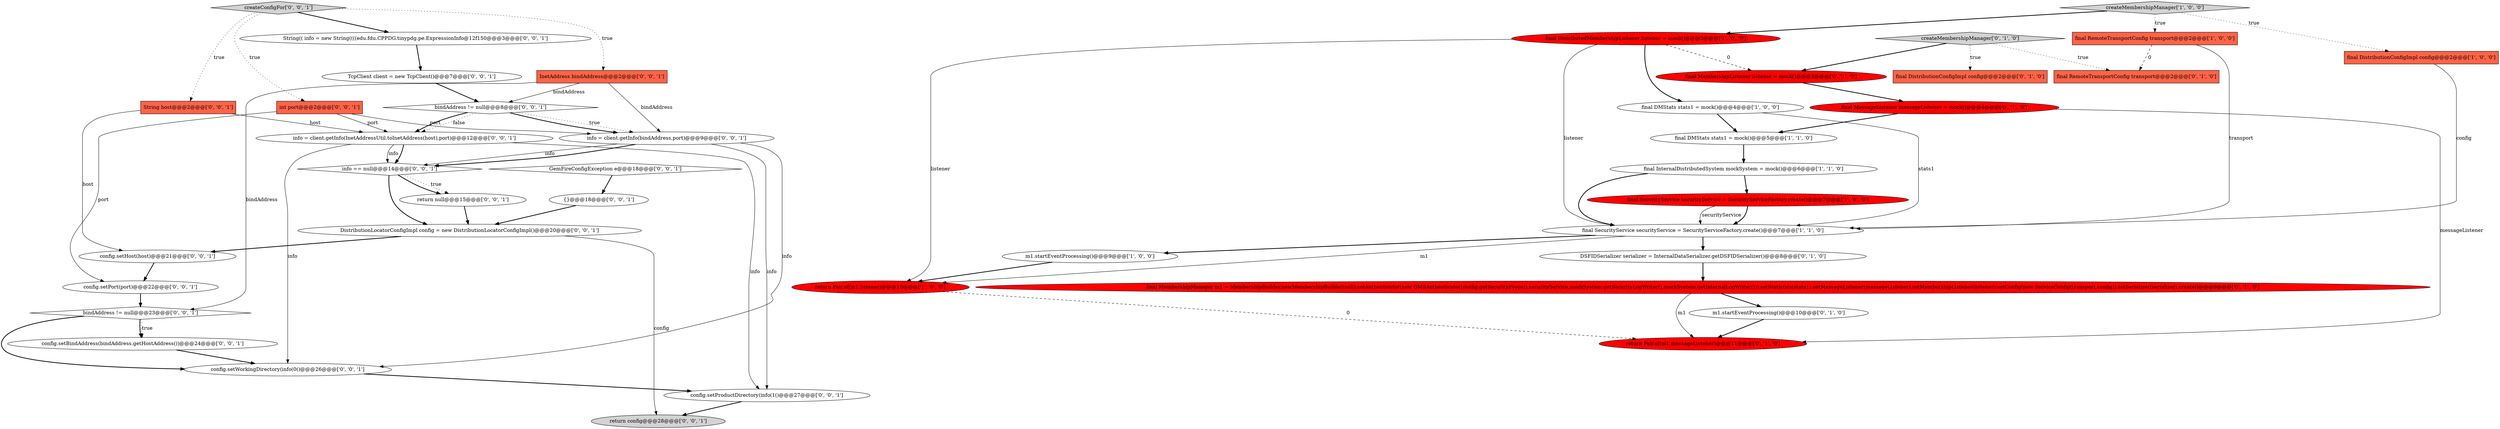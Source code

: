 digraph {
22 [style = filled, label = "config.setProductDirectory(info(1()@@@27@@@['0', '0', '1']", fillcolor = white, shape = ellipse image = "AAA0AAABBB3BBB"];
37 [style = filled, label = "info = client.getInfo(InetAddressUtil.toInetAddress(host),port)@@@12@@@['0', '0', '1']", fillcolor = white, shape = ellipse image = "AAA0AAABBB3BBB"];
4 [style = filled, label = "final InternalDistributedSystem mockSystem = mock()@@@6@@@['1', '1', '0']", fillcolor = white, shape = ellipse image = "AAA0AAABBB1BBB"];
13 [style = filled, label = "m1.startEventProcessing()@@@10@@@['0', '1', '0']", fillcolor = white, shape = ellipse image = "AAA0AAABBB2BBB"];
31 [style = filled, label = "bindAddress != null@@@23@@@['0', '0', '1']", fillcolor = white, shape = diamond image = "AAA0AAABBB3BBB"];
7 [style = filled, label = "final DistributedMembershipListener listener = mock()@@@3@@@['1', '0', '0']", fillcolor = red, shape = ellipse image = "AAA1AAABBB1BBB"];
16 [style = filled, label = "final DistributionConfigImpl config@@@2@@@['0', '1', '0']", fillcolor = tomato, shape = box image = "AAA0AAABBB2BBB"];
17 [style = filled, label = "final RemoteTransportConfig transport@@@2@@@['0', '1', '0']", fillcolor = tomato, shape = box image = "AAA1AAABBB2BBB"];
8 [style = filled, label = "return Pair.of(m1,listener)@@@10@@@['1', '0', '0']", fillcolor = red, shape = ellipse image = "AAA1AAABBB1BBB"];
12 [style = filled, label = "final MessageListener messageListener = mock()@@@4@@@['0', '1', '0']", fillcolor = red, shape = ellipse image = "AAA1AAABBB2BBB"];
5 [style = filled, label = "final SecurityService securityService = SecurityServiceFactory.create()@@@7@@@['1', '0', '0']", fillcolor = red, shape = ellipse image = "AAA1AAABBB1BBB"];
28 [style = filled, label = "createConfigFor['0', '0', '1']", fillcolor = lightgray, shape = diamond image = "AAA0AAABBB3BBB"];
29 [style = filled, label = "InetAddress bindAddress@@@2@@@['0', '0', '1']", fillcolor = tomato, shape = box image = "AAA0AAABBB3BBB"];
33 [style = filled, label = "config.setBindAddress(bindAddress.getHostAddress())@@@24@@@['0', '0', '1']", fillcolor = white, shape = ellipse image = "AAA0AAABBB3BBB"];
39 [style = filled, label = "TcpClient client = new TcpClient()@@@7@@@['0', '0', '1']", fillcolor = white, shape = ellipse image = "AAA0AAABBB3BBB"];
10 [style = filled, label = "final SecurityService securityService = SecurityServiceFactory.create()@@@7@@@['1', '1', '0']", fillcolor = white, shape = ellipse image = "AAA0AAABBB1BBB"];
35 [style = filled, label = "return null@@@15@@@['0', '0', '1']", fillcolor = white, shape = ellipse image = "AAA0AAABBB3BBB"];
21 [style = filled, label = "int port@@@2@@@['0', '0', '1']", fillcolor = tomato, shape = box image = "AAA0AAABBB3BBB"];
36 [style = filled, label = "{}@@@18@@@['0', '0', '1']", fillcolor = white, shape = ellipse image = "AAA0AAABBB3BBB"];
2 [style = filled, label = "final DMStats stats1 = mock()@@@4@@@['1', '0', '0']", fillcolor = white, shape = ellipse image = "AAA0AAABBB1BBB"];
27 [style = filled, label = "String(( info = new String((((edu.fdu.CPPDG.tinypdg.pe.ExpressionInfo@12f150@@@3@@@['0', '0', '1']", fillcolor = white, shape = ellipse image = "AAA0AAABBB3BBB"];
34 [style = filled, label = "DistributionLocatorConfigImpl config = new DistributionLocatorConfigImpl()@@@20@@@['0', '0', '1']", fillcolor = white, shape = ellipse image = "AAA0AAABBB3BBB"];
18 [style = filled, label = "final MembershipListener listener = mock()@@@3@@@['0', '1', '0']", fillcolor = red, shape = ellipse image = "AAA1AAABBB2BBB"];
38 [style = filled, label = "String host@@@2@@@['0', '0', '1']", fillcolor = tomato, shape = box image = "AAA0AAABBB3BBB"];
3 [style = filled, label = "createMembershipManager['1', '0', '0']", fillcolor = lightgray, shape = diamond image = "AAA0AAABBB1BBB"];
25 [style = filled, label = "info = client.getInfo(bindAddress,port)@@@9@@@['0', '0', '1']", fillcolor = white, shape = ellipse image = "AAA0AAABBB3BBB"];
20 [style = filled, label = "info == null@@@14@@@['0', '0', '1']", fillcolor = white, shape = diamond image = "AAA0AAABBB3BBB"];
24 [style = filled, label = "return config@@@28@@@['0', '0', '1']", fillcolor = lightgray, shape = ellipse image = "AAA0AAABBB3BBB"];
40 [style = filled, label = "bindAddress != null@@@8@@@['0', '0', '1']", fillcolor = white, shape = diamond image = "AAA0AAABBB3BBB"];
26 [style = filled, label = "config.setHost(host)@@@21@@@['0', '0', '1']", fillcolor = white, shape = ellipse image = "AAA0AAABBB3BBB"];
14 [style = filled, label = "return Pair.of(m1,messageListener)@@@11@@@['0', '1', '0']", fillcolor = red, shape = ellipse image = "AAA1AAABBB2BBB"];
1 [style = filled, label = "final DMStats stats1 = mock()@@@5@@@['1', '1', '0']", fillcolor = white, shape = ellipse image = "AAA0AAABBB1BBB"];
30 [style = filled, label = "config.setPort(port)@@@22@@@['0', '0', '1']", fillcolor = white, shape = ellipse image = "AAA0AAABBB3BBB"];
6 [style = filled, label = "m1.startEventProcessing()@@@9@@@['1', '0', '0']", fillcolor = white, shape = ellipse image = "AAA0AAABBB1BBB"];
19 [style = filled, label = "createMembershipManager['0', '1', '0']", fillcolor = lightgray, shape = diamond image = "AAA0AAABBB2BBB"];
9 [style = filled, label = "final RemoteTransportConfig transport@@@2@@@['1', '0', '0']", fillcolor = tomato, shape = box image = "AAA1AAABBB1BBB"];
0 [style = filled, label = "final DistributionConfigImpl config@@@2@@@['1', '0', '0']", fillcolor = tomato, shape = box image = "AAA0AAABBB1BBB"];
23 [style = filled, label = "GemFireConfigException e@@@18@@@['0', '0', '1']", fillcolor = white, shape = diamond image = "AAA0AAABBB3BBB"];
11 [style = filled, label = "DSFIDSerializer serializer = InternalDataSerializer.getDSFIDSerializer()@@@8@@@['0', '1', '0']", fillcolor = white, shape = ellipse image = "AAA0AAABBB2BBB"];
32 [style = filled, label = "config.setWorkingDirectory(info(0()@@@26@@@['0', '0', '1']", fillcolor = white, shape = ellipse image = "AAA0AAABBB3BBB"];
15 [style = filled, label = "final MembershipManager m1 = MembershipBuilder.newMembershipBuilder(null).setAuthenticator(new GMSAuthenticator(config.getSecurityProps(),securityService,mockSystem.getSecurityLogWriter(),mockSystem.getInternalLogWriter())).setStatistics(stats1).setMessageListener(messageListener).setMembershipListener(listener).setConfig(new ServiceConfig(transport,config)).setSerializer(serializer).create()@@@9@@@['0', '1', '0']", fillcolor = red, shape = ellipse image = "AAA1AAABBB2BBB"];
15->14 [style = solid, label="m1"];
4->10 [style = bold, label=""];
5->10 [style = bold, label=""];
20->35 [style = dotted, label="true"];
1->4 [style = bold, label=""];
32->22 [style = bold, label=""];
25->32 [style = solid, label="info"];
15->13 [style = bold, label=""];
9->10 [style = solid, label="transport"];
19->18 [style = bold, label=""];
40->37 [style = dotted, label="false"];
7->18 [style = dashed, label="0"];
34->24 [style = solid, label="config"];
36->34 [style = bold, label=""];
29->31 [style = solid, label="bindAddress"];
28->21 [style = dotted, label="true"];
19->17 [style = dotted, label="true"];
2->1 [style = bold, label=""];
20->34 [style = bold, label=""];
31->32 [style = bold, label=""];
25->20 [style = solid, label="info"];
37->20 [style = bold, label=""];
18->12 [style = bold, label=""];
0->10 [style = solid, label="config"];
40->25 [style = bold, label=""];
37->32 [style = solid, label="info"];
5->10 [style = solid, label="securityService"];
2->10 [style = solid, label="stats1"];
3->9 [style = dotted, label="true"];
8->14 [style = dashed, label="0"];
38->37 [style = solid, label="host"];
38->26 [style = solid, label="host"];
12->1 [style = bold, label=""];
31->33 [style = dotted, label="true"];
7->8 [style = solid, label="listener"];
12->14 [style = solid, label="messageListener"];
10->6 [style = bold, label=""];
11->15 [style = bold, label=""];
26->30 [style = bold, label=""];
28->29 [style = dotted, label="true"];
29->40 [style = solid, label="bindAddress"];
27->39 [style = bold, label=""];
25->20 [style = bold, label=""];
21->37 [style = solid, label="port"];
3->7 [style = bold, label=""];
34->26 [style = bold, label=""];
30->31 [style = bold, label=""];
7->2 [style = bold, label=""];
39->40 [style = bold, label=""];
31->33 [style = bold, label=""];
9->17 [style = dashed, label="0"];
29->25 [style = solid, label="bindAddress"];
25->22 [style = solid, label="info"];
6->8 [style = bold, label=""];
3->0 [style = dotted, label="true"];
7->10 [style = solid, label="listener"];
19->16 [style = dotted, label="true"];
37->22 [style = solid, label="info"];
21->30 [style = solid, label="port"];
33->32 [style = bold, label=""];
23->36 [style = bold, label=""];
28->38 [style = dotted, label="true"];
20->35 [style = bold, label=""];
22->24 [style = bold, label=""];
28->27 [style = bold, label=""];
40->25 [style = dotted, label="true"];
35->34 [style = bold, label=""];
37->20 [style = solid, label="info"];
4->5 [style = bold, label=""];
10->8 [style = solid, label="m1"];
13->14 [style = bold, label=""];
40->37 [style = bold, label=""];
21->25 [style = solid, label="port"];
10->11 [style = bold, label=""];
}
